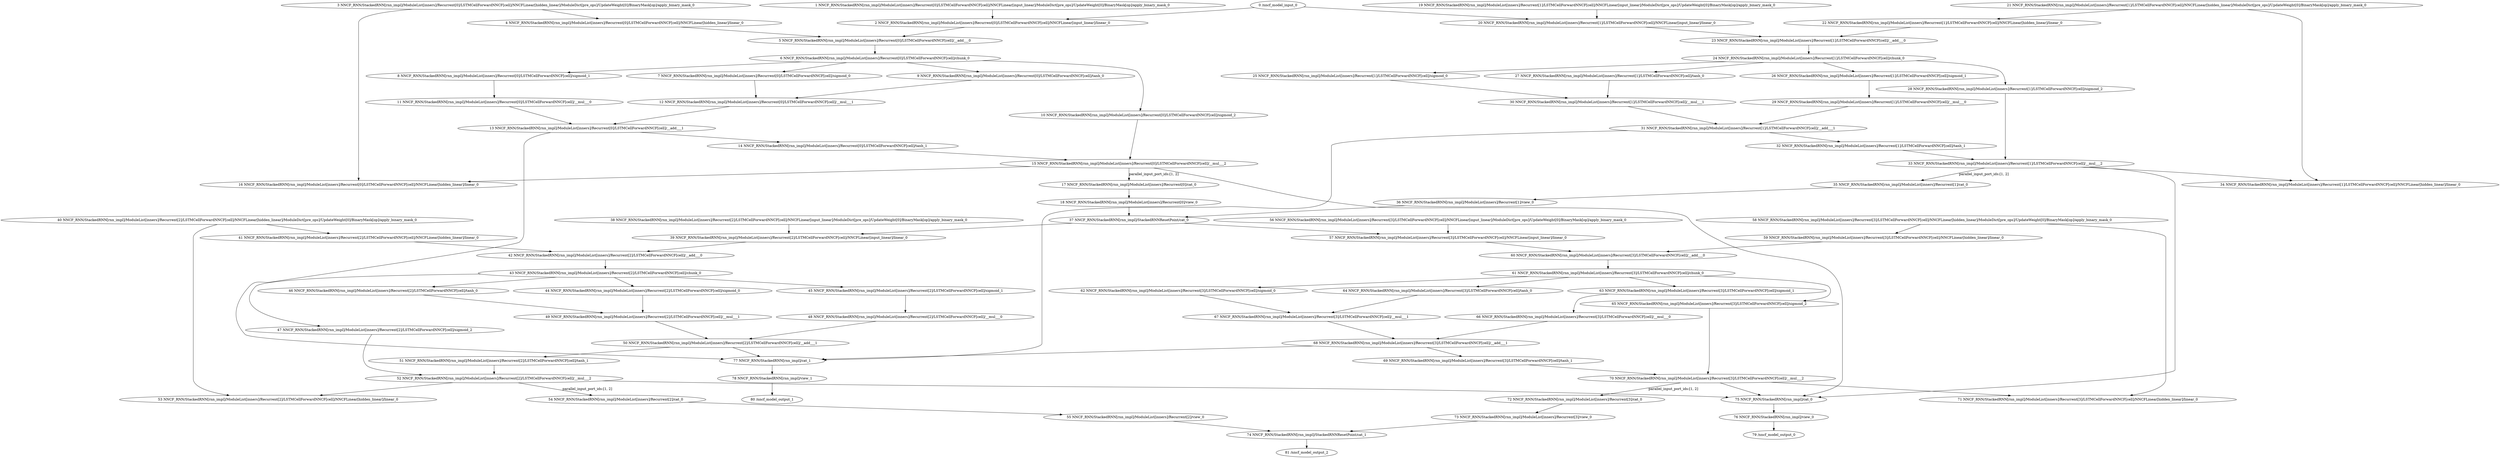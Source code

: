 strict digraph  {
"0 /nncf_model_input_0" [id=0, type=nncf_model_input];
"1 NNCF_RNN/StackedRNN[rnn_impl]/ModuleList[inners]/Recurrent[0]/LSTMCellForwardNNCF[cell]/NNCFLinear[input_linear]/ModuleDict[pre_ops]/UpdateWeight[0]/BinaryMask[op]/apply_binary_mask_0" [id=1, type=apply_binary_mask];
"2 NNCF_RNN/StackedRNN[rnn_impl]/ModuleList[inners]/Recurrent[0]/LSTMCellForwardNNCF[cell]/NNCFLinear[input_linear]/linear_0" [id=2, type=linear];
"3 NNCF_RNN/StackedRNN[rnn_impl]/ModuleList[inners]/Recurrent[0]/LSTMCellForwardNNCF[cell]/NNCFLinear[hidden_linear]/ModuleDict[pre_ops]/UpdateWeight[0]/BinaryMask[op]/apply_binary_mask_0" [id=3, type=apply_binary_mask];
"4 NNCF_RNN/StackedRNN[rnn_impl]/ModuleList[inners]/Recurrent[0]/LSTMCellForwardNNCF[cell]/NNCFLinear[hidden_linear]/linear_0" [id=4, type=linear];
"5 NNCF_RNN/StackedRNN[rnn_impl]/ModuleList[inners]/Recurrent[0]/LSTMCellForwardNNCF[cell]/__add___0" [id=5, type=__add__];
"6 NNCF_RNN/StackedRNN[rnn_impl]/ModuleList[inners]/Recurrent[0]/LSTMCellForwardNNCF[cell]/chunk_0" [id=6, type=chunk];
"7 NNCF_RNN/StackedRNN[rnn_impl]/ModuleList[inners]/Recurrent[0]/LSTMCellForwardNNCF[cell]/sigmoid_0" [id=7, type=sigmoid];
"8 NNCF_RNN/StackedRNN[rnn_impl]/ModuleList[inners]/Recurrent[0]/LSTMCellForwardNNCF[cell]/sigmoid_1" [id=8, type=sigmoid];
"9 NNCF_RNN/StackedRNN[rnn_impl]/ModuleList[inners]/Recurrent[0]/LSTMCellForwardNNCF[cell]/tanh_0" [id=9, type=tanh];
"10 NNCF_RNN/StackedRNN[rnn_impl]/ModuleList[inners]/Recurrent[0]/LSTMCellForwardNNCF[cell]/sigmoid_2" [id=10, type=sigmoid];
"11 NNCF_RNN/StackedRNN[rnn_impl]/ModuleList[inners]/Recurrent[0]/LSTMCellForwardNNCF[cell]/__mul___0" [id=11, type=__mul__];
"12 NNCF_RNN/StackedRNN[rnn_impl]/ModuleList[inners]/Recurrent[0]/LSTMCellForwardNNCF[cell]/__mul___1" [id=12, type=__mul__];
"13 NNCF_RNN/StackedRNN[rnn_impl]/ModuleList[inners]/Recurrent[0]/LSTMCellForwardNNCF[cell]/__add___1" [id=13, type=__add__];
"14 NNCF_RNN/StackedRNN[rnn_impl]/ModuleList[inners]/Recurrent[0]/LSTMCellForwardNNCF[cell]/tanh_1" [id=14, type=tanh];
"15 NNCF_RNN/StackedRNN[rnn_impl]/ModuleList[inners]/Recurrent[0]/LSTMCellForwardNNCF[cell]/__mul___2" [id=15, type=__mul__];
"16 NNCF_RNN/StackedRNN[rnn_impl]/ModuleList[inners]/Recurrent[0]/LSTMCellForwardNNCF[cell]/NNCFLinear[hidden_linear]/linear_0" [id=16, type=linear];
"17 NNCF_RNN/StackedRNN[rnn_impl]/ModuleList[inners]/Recurrent[0]/cat_0" [id=17, type=cat];
"18 NNCF_RNN/StackedRNN[rnn_impl]/ModuleList[inners]/Recurrent[0]/view_0" [id=18, type=view];
"19 NNCF_RNN/StackedRNN[rnn_impl]/ModuleList[inners]/Recurrent[1]/LSTMCellForwardNNCF[cell]/NNCFLinear[input_linear]/ModuleDict[pre_ops]/UpdateWeight[0]/BinaryMask[op]/apply_binary_mask_0" [id=19, type=apply_binary_mask];
"20 NNCF_RNN/StackedRNN[rnn_impl]/ModuleList[inners]/Recurrent[1]/LSTMCellForwardNNCF[cell]/NNCFLinear[input_linear]/linear_0" [id=20, type=linear];
"21 NNCF_RNN/StackedRNN[rnn_impl]/ModuleList[inners]/Recurrent[1]/LSTMCellForwardNNCF[cell]/NNCFLinear[hidden_linear]/ModuleDict[pre_ops]/UpdateWeight[0]/BinaryMask[op]/apply_binary_mask_0" [id=21, type=apply_binary_mask];
"22 NNCF_RNN/StackedRNN[rnn_impl]/ModuleList[inners]/Recurrent[1]/LSTMCellForwardNNCF[cell]/NNCFLinear[hidden_linear]/linear_0" [id=22, type=linear];
"23 NNCF_RNN/StackedRNN[rnn_impl]/ModuleList[inners]/Recurrent[1]/LSTMCellForwardNNCF[cell]/__add___0" [id=23, type=__add__];
"24 NNCF_RNN/StackedRNN[rnn_impl]/ModuleList[inners]/Recurrent[1]/LSTMCellForwardNNCF[cell]/chunk_0" [id=24, type=chunk];
"25 NNCF_RNN/StackedRNN[rnn_impl]/ModuleList[inners]/Recurrent[1]/LSTMCellForwardNNCF[cell]/sigmoid_0" [id=25, type=sigmoid];
"26 NNCF_RNN/StackedRNN[rnn_impl]/ModuleList[inners]/Recurrent[1]/LSTMCellForwardNNCF[cell]/sigmoid_1" [id=26, type=sigmoid];
"27 NNCF_RNN/StackedRNN[rnn_impl]/ModuleList[inners]/Recurrent[1]/LSTMCellForwardNNCF[cell]/tanh_0" [id=27, type=tanh];
"28 NNCF_RNN/StackedRNN[rnn_impl]/ModuleList[inners]/Recurrent[1]/LSTMCellForwardNNCF[cell]/sigmoid_2" [id=28, type=sigmoid];
"29 NNCF_RNN/StackedRNN[rnn_impl]/ModuleList[inners]/Recurrent[1]/LSTMCellForwardNNCF[cell]/__mul___0" [id=29, type=__mul__];
"30 NNCF_RNN/StackedRNN[rnn_impl]/ModuleList[inners]/Recurrent[1]/LSTMCellForwardNNCF[cell]/__mul___1" [id=30, type=__mul__];
"31 NNCF_RNN/StackedRNN[rnn_impl]/ModuleList[inners]/Recurrent[1]/LSTMCellForwardNNCF[cell]/__add___1" [id=31, type=__add__];
"32 NNCF_RNN/StackedRNN[rnn_impl]/ModuleList[inners]/Recurrent[1]/LSTMCellForwardNNCF[cell]/tanh_1" [id=32, type=tanh];
"33 NNCF_RNN/StackedRNN[rnn_impl]/ModuleList[inners]/Recurrent[1]/LSTMCellForwardNNCF[cell]/__mul___2" [id=33, type=__mul__];
"34 NNCF_RNN/StackedRNN[rnn_impl]/ModuleList[inners]/Recurrent[1]/LSTMCellForwardNNCF[cell]/NNCFLinear[hidden_linear]/linear_0" [id=34, type=linear];
"35 NNCF_RNN/StackedRNN[rnn_impl]/ModuleList[inners]/Recurrent[1]/cat_0" [id=35, type=cat];
"36 NNCF_RNN/StackedRNN[rnn_impl]/ModuleList[inners]/Recurrent[1]/view_0" [id=36, type=view];
"37 NNCF_RNN/StackedRNN[rnn_impl]/StackedRNNResetPoint/cat_0" [id=37, type=cat];
"38 NNCF_RNN/StackedRNN[rnn_impl]/ModuleList[inners]/Recurrent[2]/LSTMCellForwardNNCF[cell]/NNCFLinear[input_linear]/ModuleDict[pre_ops]/UpdateWeight[0]/BinaryMask[op]/apply_binary_mask_0" [id=38, type=apply_binary_mask];
"39 NNCF_RNN/StackedRNN[rnn_impl]/ModuleList[inners]/Recurrent[2]/LSTMCellForwardNNCF[cell]/NNCFLinear[input_linear]/linear_0" [id=39, type=linear];
"40 NNCF_RNN/StackedRNN[rnn_impl]/ModuleList[inners]/Recurrent[2]/LSTMCellForwardNNCF[cell]/NNCFLinear[hidden_linear]/ModuleDict[pre_ops]/UpdateWeight[0]/BinaryMask[op]/apply_binary_mask_0" [id=40, type=apply_binary_mask];
"41 NNCF_RNN/StackedRNN[rnn_impl]/ModuleList[inners]/Recurrent[2]/LSTMCellForwardNNCF[cell]/NNCFLinear[hidden_linear]/linear_0" [id=41, type=linear];
"42 NNCF_RNN/StackedRNN[rnn_impl]/ModuleList[inners]/Recurrent[2]/LSTMCellForwardNNCF[cell]/__add___0" [id=42, type=__add__];
"43 NNCF_RNN/StackedRNN[rnn_impl]/ModuleList[inners]/Recurrent[2]/LSTMCellForwardNNCF[cell]/chunk_0" [id=43, type=chunk];
"44 NNCF_RNN/StackedRNN[rnn_impl]/ModuleList[inners]/Recurrent[2]/LSTMCellForwardNNCF[cell]/sigmoid_0" [id=44, type=sigmoid];
"45 NNCF_RNN/StackedRNN[rnn_impl]/ModuleList[inners]/Recurrent[2]/LSTMCellForwardNNCF[cell]/sigmoid_1" [id=45, type=sigmoid];
"46 NNCF_RNN/StackedRNN[rnn_impl]/ModuleList[inners]/Recurrent[2]/LSTMCellForwardNNCF[cell]/tanh_0" [id=46, type=tanh];
"47 NNCF_RNN/StackedRNN[rnn_impl]/ModuleList[inners]/Recurrent[2]/LSTMCellForwardNNCF[cell]/sigmoid_2" [id=47, type=sigmoid];
"48 NNCF_RNN/StackedRNN[rnn_impl]/ModuleList[inners]/Recurrent[2]/LSTMCellForwardNNCF[cell]/__mul___0" [id=48, type=__mul__];
"49 NNCF_RNN/StackedRNN[rnn_impl]/ModuleList[inners]/Recurrent[2]/LSTMCellForwardNNCF[cell]/__mul___1" [id=49, type=__mul__];
"50 NNCF_RNN/StackedRNN[rnn_impl]/ModuleList[inners]/Recurrent[2]/LSTMCellForwardNNCF[cell]/__add___1" [id=50, type=__add__];
"51 NNCF_RNN/StackedRNN[rnn_impl]/ModuleList[inners]/Recurrent[2]/LSTMCellForwardNNCF[cell]/tanh_1" [id=51, type=tanh];
"52 NNCF_RNN/StackedRNN[rnn_impl]/ModuleList[inners]/Recurrent[2]/LSTMCellForwardNNCF[cell]/__mul___2" [id=52, type=__mul__];
"53 NNCF_RNN/StackedRNN[rnn_impl]/ModuleList[inners]/Recurrent[2]/LSTMCellForwardNNCF[cell]/NNCFLinear[hidden_linear]/linear_0" [id=53, type=linear];
"54 NNCF_RNN/StackedRNN[rnn_impl]/ModuleList[inners]/Recurrent[2]/cat_0" [id=54, type=cat];
"55 NNCF_RNN/StackedRNN[rnn_impl]/ModuleList[inners]/Recurrent[2]/view_0" [id=55, type=view];
"56 NNCF_RNN/StackedRNN[rnn_impl]/ModuleList[inners]/Recurrent[3]/LSTMCellForwardNNCF[cell]/NNCFLinear[input_linear]/ModuleDict[pre_ops]/UpdateWeight[0]/BinaryMask[op]/apply_binary_mask_0" [id=56, type=apply_binary_mask];
"57 NNCF_RNN/StackedRNN[rnn_impl]/ModuleList[inners]/Recurrent[3]/LSTMCellForwardNNCF[cell]/NNCFLinear[input_linear]/linear_0" [id=57, type=linear];
"58 NNCF_RNN/StackedRNN[rnn_impl]/ModuleList[inners]/Recurrent[3]/LSTMCellForwardNNCF[cell]/NNCFLinear[hidden_linear]/ModuleDict[pre_ops]/UpdateWeight[0]/BinaryMask[op]/apply_binary_mask_0" [id=58, type=apply_binary_mask];
"59 NNCF_RNN/StackedRNN[rnn_impl]/ModuleList[inners]/Recurrent[3]/LSTMCellForwardNNCF[cell]/NNCFLinear[hidden_linear]/linear_0" [id=59, type=linear];
"60 NNCF_RNN/StackedRNN[rnn_impl]/ModuleList[inners]/Recurrent[3]/LSTMCellForwardNNCF[cell]/__add___0" [id=60, type=__add__];
"61 NNCF_RNN/StackedRNN[rnn_impl]/ModuleList[inners]/Recurrent[3]/LSTMCellForwardNNCF[cell]/chunk_0" [id=61, type=chunk];
"62 NNCF_RNN/StackedRNN[rnn_impl]/ModuleList[inners]/Recurrent[3]/LSTMCellForwardNNCF[cell]/sigmoid_0" [id=62, type=sigmoid];
"63 NNCF_RNN/StackedRNN[rnn_impl]/ModuleList[inners]/Recurrent[3]/LSTMCellForwardNNCF[cell]/sigmoid_1" [id=63, type=sigmoid];
"64 NNCF_RNN/StackedRNN[rnn_impl]/ModuleList[inners]/Recurrent[3]/LSTMCellForwardNNCF[cell]/tanh_0" [id=64, type=tanh];
"65 NNCF_RNN/StackedRNN[rnn_impl]/ModuleList[inners]/Recurrent[3]/LSTMCellForwardNNCF[cell]/sigmoid_2" [id=65, type=sigmoid];
"66 NNCF_RNN/StackedRNN[rnn_impl]/ModuleList[inners]/Recurrent[3]/LSTMCellForwardNNCF[cell]/__mul___0" [id=66, type=__mul__];
"67 NNCF_RNN/StackedRNN[rnn_impl]/ModuleList[inners]/Recurrent[3]/LSTMCellForwardNNCF[cell]/__mul___1" [id=67, type=__mul__];
"68 NNCF_RNN/StackedRNN[rnn_impl]/ModuleList[inners]/Recurrent[3]/LSTMCellForwardNNCF[cell]/__add___1" [id=68, type=__add__];
"69 NNCF_RNN/StackedRNN[rnn_impl]/ModuleList[inners]/Recurrent[3]/LSTMCellForwardNNCF[cell]/tanh_1" [id=69, type=tanh];
"70 NNCF_RNN/StackedRNN[rnn_impl]/ModuleList[inners]/Recurrent[3]/LSTMCellForwardNNCF[cell]/__mul___2" [id=70, type=__mul__];
"71 NNCF_RNN/StackedRNN[rnn_impl]/ModuleList[inners]/Recurrent[3]/LSTMCellForwardNNCF[cell]/NNCFLinear[hidden_linear]/linear_0" [id=71, type=linear];
"72 NNCF_RNN/StackedRNN[rnn_impl]/ModuleList[inners]/Recurrent[3]/cat_0" [id=72, type=cat];
"73 NNCF_RNN/StackedRNN[rnn_impl]/ModuleList[inners]/Recurrent[3]/view_0" [id=73, type=view];
"74 NNCF_RNN/StackedRNN[rnn_impl]/StackedRNNResetPoint/cat_1" [id=74, type=cat];
"75 NNCF_RNN/StackedRNN[rnn_impl]/cat_0" [id=75, type=cat];
"76 NNCF_RNN/StackedRNN[rnn_impl]/view_0" [id=76, type=view];
"77 NNCF_RNN/StackedRNN[rnn_impl]/cat_1" [id=77, type=cat];
"78 NNCF_RNN/StackedRNN[rnn_impl]/view_1" [id=78, type=view];
"79 /nncf_model_output_0" [id=79, type=nncf_model_output];
"80 /nncf_model_output_1" [id=80, type=nncf_model_output];
"81 /nncf_model_output_2" [id=81, type=nncf_model_output];
"0 /nncf_model_input_0" -> "2 NNCF_RNN/StackedRNN[rnn_impl]/ModuleList[inners]/Recurrent[0]/LSTMCellForwardNNCF[cell]/NNCFLinear[input_linear]/linear_0";
"0 /nncf_model_input_0" -> "20 NNCF_RNN/StackedRNN[rnn_impl]/ModuleList[inners]/Recurrent[1]/LSTMCellForwardNNCF[cell]/NNCFLinear[input_linear]/linear_0";
"1 NNCF_RNN/StackedRNN[rnn_impl]/ModuleList[inners]/Recurrent[0]/LSTMCellForwardNNCF[cell]/NNCFLinear[input_linear]/ModuleDict[pre_ops]/UpdateWeight[0]/BinaryMask[op]/apply_binary_mask_0" -> "2 NNCF_RNN/StackedRNN[rnn_impl]/ModuleList[inners]/Recurrent[0]/LSTMCellForwardNNCF[cell]/NNCFLinear[input_linear]/linear_0";
"2 NNCF_RNN/StackedRNN[rnn_impl]/ModuleList[inners]/Recurrent[0]/LSTMCellForwardNNCF[cell]/NNCFLinear[input_linear]/linear_0" -> "5 NNCF_RNN/StackedRNN[rnn_impl]/ModuleList[inners]/Recurrent[0]/LSTMCellForwardNNCF[cell]/__add___0";
"3 NNCF_RNN/StackedRNN[rnn_impl]/ModuleList[inners]/Recurrent[0]/LSTMCellForwardNNCF[cell]/NNCFLinear[hidden_linear]/ModuleDict[pre_ops]/UpdateWeight[0]/BinaryMask[op]/apply_binary_mask_0" -> "4 NNCF_RNN/StackedRNN[rnn_impl]/ModuleList[inners]/Recurrent[0]/LSTMCellForwardNNCF[cell]/NNCFLinear[hidden_linear]/linear_0";
"3 NNCF_RNN/StackedRNN[rnn_impl]/ModuleList[inners]/Recurrent[0]/LSTMCellForwardNNCF[cell]/NNCFLinear[hidden_linear]/ModuleDict[pre_ops]/UpdateWeight[0]/BinaryMask[op]/apply_binary_mask_0" -> "16 NNCF_RNN/StackedRNN[rnn_impl]/ModuleList[inners]/Recurrent[0]/LSTMCellForwardNNCF[cell]/NNCFLinear[hidden_linear]/linear_0";
"4 NNCF_RNN/StackedRNN[rnn_impl]/ModuleList[inners]/Recurrent[0]/LSTMCellForwardNNCF[cell]/NNCFLinear[hidden_linear]/linear_0" -> "5 NNCF_RNN/StackedRNN[rnn_impl]/ModuleList[inners]/Recurrent[0]/LSTMCellForwardNNCF[cell]/__add___0";
"5 NNCF_RNN/StackedRNN[rnn_impl]/ModuleList[inners]/Recurrent[0]/LSTMCellForwardNNCF[cell]/__add___0" -> "6 NNCF_RNN/StackedRNN[rnn_impl]/ModuleList[inners]/Recurrent[0]/LSTMCellForwardNNCF[cell]/chunk_0";
"6 NNCF_RNN/StackedRNN[rnn_impl]/ModuleList[inners]/Recurrent[0]/LSTMCellForwardNNCF[cell]/chunk_0" -> "7 NNCF_RNN/StackedRNN[rnn_impl]/ModuleList[inners]/Recurrent[0]/LSTMCellForwardNNCF[cell]/sigmoid_0";
"6 NNCF_RNN/StackedRNN[rnn_impl]/ModuleList[inners]/Recurrent[0]/LSTMCellForwardNNCF[cell]/chunk_0" -> "8 NNCF_RNN/StackedRNN[rnn_impl]/ModuleList[inners]/Recurrent[0]/LSTMCellForwardNNCF[cell]/sigmoid_1";
"6 NNCF_RNN/StackedRNN[rnn_impl]/ModuleList[inners]/Recurrent[0]/LSTMCellForwardNNCF[cell]/chunk_0" -> "9 NNCF_RNN/StackedRNN[rnn_impl]/ModuleList[inners]/Recurrent[0]/LSTMCellForwardNNCF[cell]/tanh_0";
"6 NNCF_RNN/StackedRNN[rnn_impl]/ModuleList[inners]/Recurrent[0]/LSTMCellForwardNNCF[cell]/chunk_0" -> "10 NNCF_RNN/StackedRNN[rnn_impl]/ModuleList[inners]/Recurrent[0]/LSTMCellForwardNNCF[cell]/sigmoid_2";
"7 NNCF_RNN/StackedRNN[rnn_impl]/ModuleList[inners]/Recurrent[0]/LSTMCellForwardNNCF[cell]/sigmoid_0" -> "12 NNCF_RNN/StackedRNN[rnn_impl]/ModuleList[inners]/Recurrent[0]/LSTMCellForwardNNCF[cell]/__mul___1";
"8 NNCF_RNN/StackedRNN[rnn_impl]/ModuleList[inners]/Recurrent[0]/LSTMCellForwardNNCF[cell]/sigmoid_1" -> "11 NNCF_RNN/StackedRNN[rnn_impl]/ModuleList[inners]/Recurrent[0]/LSTMCellForwardNNCF[cell]/__mul___0";
"9 NNCF_RNN/StackedRNN[rnn_impl]/ModuleList[inners]/Recurrent[0]/LSTMCellForwardNNCF[cell]/tanh_0" -> "12 NNCF_RNN/StackedRNN[rnn_impl]/ModuleList[inners]/Recurrent[0]/LSTMCellForwardNNCF[cell]/__mul___1";
"10 NNCF_RNN/StackedRNN[rnn_impl]/ModuleList[inners]/Recurrent[0]/LSTMCellForwardNNCF[cell]/sigmoid_2" -> "15 NNCF_RNN/StackedRNN[rnn_impl]/ModuleList[inners]/Recurrent[0]/LSTMCellForwardNNCF[cell]/__mul___2";
"11 NNCF_RNN/StackedRNN[rnn_impl]/ModuleList[inners]/Recurrent[0]/LSTMCellForwardNNCF[cell]/__mul___0" -> "13 NNCF_RNN/StackedRNN[rnn_impl]/ModuleList[inners]/Recurrent[0]/LSTMCellForwardNNCF[cell]/__add___1";
"12 NNCF_RNN/StackedRNN[rnn_impl]/ModuleList[inners]/Recurrent[0]/LSTMCellForwardNNCF[cell]/__mul___1" -> "13 NNCF_RNN/StackedRNN[rnn_impl]/ModuleList[inners]/Recurrent[0]/LSTMCellForwardNNCF[cell]/__add___1";
"13 NNCF_RNN/StackedRNN[rnn_impl]/ModuleList[inners]/Recurrent[0]/LSTMCellForwardNNCF[cell]/__add___1" -> "14 NNCF_RNN/StackedRNN[rnn_impl]/ModuleList[inners]/Recurrent[0]/LSTMCellForwardNNCF[cell]/tanh_1";
"13 NNCF_RNN/StackedRNN[rnn_impl]/ModuleList[inners]/Recurrent[0]/LSTMCellForwardNNCF[cell]/__add___1" -> "77 NNCF_RNN/StackedRNN[rnn_impl]/cat_1";
"14 NNCF_RNN/StackedRNN[rnn_impl]/ModuleList[inners]/Recurrent[0]/LSTMCellForwardNNCF[cell]/tanh_1" -> "15 NNCF_RNN/StackedRNN[rnn_impl]/ModuleList[inners]/Recurrent[0]/LSTMCellForwardNNCF[cell]/__mul___2";
"15 NNCF_RNN/StackedRNN[rnn_impl]/ModuleList[inners]/Recurrent[0]/LSTMCellForwardNNCF[cell]/__mul___2" -> "16 NNCF_RNN/StackedRNN[rnn_impl]/ModuleList[inners]/Recurrent[0]/LSTMCellForwardNNCF[cell]/NNCFLinear[hidden_linear]/linear_0";
"15 NNCF_RNN/StackedRNN[rnn_impl]/ModuleList[inners]/Recurrent[0]/LSTMCellForwardNNCF[cell]/__mul___2" -> "17 NNCF_RNN/StackedRNN[rnn_impl]/ModuleList[inners]/Recurrent[0]/cat_0"  [label="parallel_input_port_ids:[1, 2]"];
"15 NNCF_RNN/StackedRNN[rnn_impl]/ModuleList[inners]/Recurrent[0]/LSTMCellForwardNNCF[cell]/__mul___2" -> "75 NNCF_RNN/StackedRNN[rnn_impl]/cat_0";
"17 NNCF_RNN/StackedRNN[rnn_impl]/ModuleList[inners]/Recurrent[0]/cat_0" -> "18 NNCF_RNN/StackedRNN[rnn_impl]/ModuleList[inners]/Recurrent[0]/view_0";
"18 NNCF_RNN/StackedRNN[rnn_impl]/ModuleList[inners]/Recurrent[0]/view_0" -> "37 NNCF_RNN/StackedRNN[rnn_impl]/StackedRNNResetPoint/cat_0";
"19 NNCF_RNN/StackedRNN[rnn_impl]/ModuleList[inners]/Recurrent[1]/LSTMCellForwardNNCF[cell]/NNCFLinear[input_linear]/ModuleDict[pre_ops]/UpdateWeight[0]/BinaryMask[op]/apply_binary_mask_0" -> "20 NNCF_RNN/StackedRNN[rnn_impl]/ModuleList[inners]/Recurrent[1]/LSTMCellForwardNNCF[cell]/NNCFLinear[input_linear]/linear_0";
"20 NNCF_RNN/StackedRNN[rnn_impl]/ModuleList[inners]/Recurrent[1]/LSTMCellForwardNNCF[cell]/NNCFLinear[input_linear]/linear_0" -> "23 NNCF_RNN/StackedRNN[rnn_impl]/ModuleList[inners]/Recurrent[1]/LSTMCellForwardNNCF[cell]/__add___0";
"21 NNCF_RNN/StackedRNN[rnn_impl]/ModuleList[inners]/Recurrent[1]/LSTMCellForwardNNCF[cell]/NNCFLinear[hidden_linear]/ModuleDict[pre_ops]/UpdateWeight[0]/BinaryMask[op]/apply_binary_mask_0" -> "22 NNCF_RNN/StackedRNN[rnn_impl]/ModuleList[inners]/Recurrent[1]/LSTMCellForwardNNCF[cell]/NNCFLinear[hidden_linear]/linear_0";
"21 NNCF_RNN/StackedRNN[rnn_impl]/ModuleList[inners]/Recurrent[1]/LSTMCellForwardNNCF[cell]/NNCFLinear[hidden_linear]/ModuleDict[pre_ops]/UpdateWeight[0]/BinaryMask[op]/apply_binary_mask_0" -> "34 NNCF_RNN/StackedRNN[rnn_impl]/ModuleList[inners]/Recurrent[1]/LSTMCellForwardNNCF[cell]/NNCFLinear[hidden_linear]/linear_0";
"22 NNCF_RNN/StackedRNN[rnn_impl]/ModuleList[inners]/Recurrent[1]/LSTMCellForwardNNCF[cell]/NNCFLinear[hidden_linear]/linear_0" -> "23 NNCF_RNN/StackedRNN[rnn_impl]/ModuleList[inners]/Recurrent[1]/LSTMCellForwardNNCF[cell]/__add___0";
"23 NNCF_RNN/StackedRNN[rnn_impl]/ModuleList[inners]/Recurrent[1]/LSTMCellForwardNNCF[cell]/__add___0" -> "24 NNCF_RNN/StackedRNN[rnn_impl]/ModuleList[inners]/Recurrent[1]/LSTMCellForwardNNCF[cell]/chunk_0";
"24 NNCF_RNN/StackedRNN[rnn_impl]/ModuleList[inners]/Recurrent[1]/LSTMCellForwardNNCF[cell]/chunk_0" -> "25 NNCF_RNN/StackedRNN[rnn_impl]/ModuleList[inners]/Recurrent[1]/LSTMCellForwardNNCF[cell]/sigmoid_0";
"24 NNCF_RNN/StackedRNN[rnn_impl]/ModuleList[inners]/Recurrent[1]/LSTMCellForwardNNCF[cell]/chunk_0" -> "26 NNCF_RNN/StackedRNN[rnn_impl]/ModuleList[inners]/Recurrent[1]/LSTMCellForwardNNCF[cell]/sigmoid_1";
"24 NNCF_RNN/StackedRNN[rnn_impl]/ModuleList[inners]/Recurrent[1]/LSTMCellForwardNNCF[cell]/chunk_0" -> "27 NNCF_RNN/StackedRNN[rnn_impl]/ModuleList[inners]/Recurrent[1]/LSTMCellForwardNNCF[cell]/tanh_0";
"24 NNCF_RNN/StackedRNN[rnn_impl]/ModuleList[inners]/Recurrent[1]/LSTMCellForwardNNCF[cell]/chunk_0" -> "28 NNCF_RNN/StackedRNN[rnn_impl]/ModuleList[inners]/Recurrent[1]/LSTMCellForwardNNCF[cell]/sigmoid_2";
"25 NNCF_RNN/StackedRNN[rnn_impl]/ModuleList[inners]/Recurrent[1]/LSTMCellForwardNNCF[cell]/sigmoid_0" -> "30 NNCF_RNN/StackedRNN[rnn_impl]/ModuleList[inners]/Recurrent[1]/LSTMCellForwardNNCF[cell]/__mul___1";
"26 NNCF_RNN/StackedRNN[rnn_impl]/ModuleList[inners]/Recurrent[1]/LSTMCellForwardNNCF[cell]/sigmoid_1" -> "29 NNCF_RNN/StackedRNN[rnn_impl]/ModuleList[inners]/Recurrent[1]/LSTMCellForwardNNCF[cell]/__mul___0";
"27 NNCF_RNN/StackedRNN[rnn_impl]/ModuleList[inners]/Recurrent[1]/LSTMCellForwardNNCF[cell]/tanh_0" -> "30 NNCF_RNN/StackedRNN[rnn_impl]/ModuleList[inners]/Recurrent[1]/LSTMCellForwardNNCF[cell]/__mul___1";
"28 NNCF_RNN/StackedRNN[rnn_impl]/ModuleList[inners]/Recurrent[1]/LSTMCellForwardNNCF[cell]/sigmoid_2" -> "33 NNCF_RNN/StackedRNN[rnn_impl]/ModuleList[inners]/Recurrent[1]/LSTMCellForwardNNCF[cell]/__mul___2";
"29 NNCF_RNN/StackedRNN[rnn_impl]/ModuleList[inners]/Recurrent[1]/LSTMCellForwardNNCF[cell]/__mul___0" -> "31 NNCF_RNN/StackedRNN[rnn_impl]/ModuleList[inners]/Recurrent[1]/LSTMCellForwardNNCF[cell]/__add___1";
"30 NNCF_RNN/StackedRNN[rnn_impl]/ModuleList[inners]/Recurrent[1]/LSTMCellForwardNNCF[cell]/__mul___1" -> "31 NNCF_RNN/StackedRNN[rnn_impl]/ModuleList[inners]/Recurrent[1]/LSTMCellForwardNNCF[cell]/__add___1";
"31 NNCF_RNN/StackedRNN[rnn_impl]/ModuleList[inners]/Recurrent[1]/LSTMCellForwardNNCF[cell]/__add___1" -> "32 NNCF_RNN/StackedRNN[rnn_impl]/ModuleList[inners]/Recurrent[1]/LSTMCellForwardNNCF[cell]/tanh_1";
"31 NNCF_RNN/StackedRNN[rnn_impl]/ModuleList[inners]/Recurrent[1]/LSTMCellForwardNNCF[cell]/__add___1" -> "77 NNCF_RNN/StackedRNN[rnn_impl]/cat_1";
"32 NNCF_RNN/StackedRNN[rnn_impl]/ModuleList[inners]/Recurrent[1]/LSTMCellForwardNNCF[cell]/tanh_1" -> "33 NNCF_RNN/StackedRNN[rnn_impl]/ModuleList[inners]/Recurrent[1]/LSTMCellForwardNNCF[cell]/__mul___2";
"33 NNCF_RNN/StackedRNN[rnn_impl]/ModuleList[inners]/Recurrent[1]/LSTMCellForwardNNCF[cell]/__mul___2" -> "34 NNCF_RNN/StackedRNN[rnn_impl]/ModuleList[inners]/Recurrent[1]/LSTMCellForwardNNCF[cell]/NNCFLinear[hidden_linear]/linear_0";
"33 NNCF_RNN/StackedRNN[rnn_impl]/ModuleList[inners]/Recurrent[1]/LSTMCellForwardNNCF[cell]/__mul___2" -> "35 NNCF_RNN/StackedRNN[rnn_impl]/ModuleList[inners]/Recurrent[1]/cat_0"  [label="parallel_input_port_ids:[1, 2]"];
"33 NNCF_RNN/StackedRNN[rnn_impl]/ModuleList[inners]/Recurrent[1]/LSTMCellForwardNNCF[cell]/__mul___2" -> "75 NNCF_RNN/StackedRNN[rnn_impl]/cat_0";
"35 NNCF_RNN/StackedRNN[rnn_impl]/ModuleList[inners]/Recurrent[1]/cat_0" -> "36 NNCF_RNN/StackedRNN[rnn_impl]/ModuleList[inners]/Recurrent[1]/view_0";
"36 NNCF_RNN/StackedRNN[rnn_impl]/ModuleList[inners]/Recurrent[1]/view_0" -> "37 NNCF_RNN/StackedRNN[rnn_impl]/StackedRNNResetPoint/cat_0";
"37 NNCF_RNN/StackedRNN[rnn_impl]/StackedRNNResetPoint/cat_0" -> "39 NNCF_RNN/StackedRNN[rnn_impl]/ModuleList[inners]/Recurrent[2]/LSTMCellForwardNNCF[cell]/NNCFLinear[input_linear]/linear_0";
"37 NNCF_RNN/StackedRNN[rnn_impl]/StackedRNNResetPoint/cat_0" -> "57 NNCF_RNN/StackedRNN[rnn_impl]/ModuleList[inners]/Recurrent[3]/LSTMCellForwardNNCF[cell]/NNCFLinear[input_linear]/linear_0";
"38 NNCF_RNN/StackedRNN[rnn_impl]/ModuleList[inners]/Recurrent[2]/LSTMCellForwardNNCF[cell]/NNCFLinear[input_linear]/ModuleDict[pre_ops]/UpdateWeight[0]/BinaryMask[op]/apply_binary_mask_0" -> "39 NNCF_RNN/StackedRNN[rnn_impl]/ModuleList[inners]/Recurrent[2]/LSTMCellForwardNNCF[cell]/NNCFLinear[input_linear]/linear_0";
"39 NNCF_RNN/StackedRNN[rnn_impl]/ModuleList[inners]/Recurrent[2]/LSTMCellForwardNNCF[cell]/NNCFLinear[input_linear]/linear_0" -> "42 NNCF_RNN/StackedRNN[rnn_impl]/ModuleList[inners]/Recurrent[2]/LSTMCellForwardNNCF[cell]/__add___0";
"40 NNCF_RNN/StackedRNN[rnn_impl]/ModuleList[inners]/Recurrent[2]/LSTMCellForwardNNCF[cell]/NNCFLinear[hidden_linear]/ModuleDict[pre_ops]/UpdateWeight[0]/BinaryMask[op]/apply_binary_mask_0" -> "41 NNCF_RNN/StackedRNN[rnn_impl]/ModuleList[inners]/Recurrent[2]/LSTMCellForwardNNCF[cell]/NNCFLinear[hidden_linear]/linear_0";
"40 NNCF_RNN/StackedRNN[rnn_impl]/ModuleList[inners]/Recurrent[2]/LSTMCellForwardNNCF[cell]/NNCFLinear[hidden_linear]/ModuleDict[pre_ops]/UpdateWeight[0]/BinaryMask[op]/apply_binary_mask_0" -> "53 NNCF_RNN/StackedRNN[rnn_impl]/ModuleList[inners]/Recurrent[2]/LSTMCellForwardNNCF[cell]/NNCFLinear[hidden_linear]/linear_0";
"41 NNCF_RNN/StackedRNN[rnn_impl]/ModuleList[inners]/Recurrent[2]/LSTMCellForwardNNCF[cell]/NNCFLinear[hidden_linear]/linear_0" -> "42 NNCF_RNN/StackedRNN[rnn_impl]/ModuleList[inners]/Recurrent[2]/LSTMCellForwardNNCF[cell]/__add___0";
"42 NNCF_RNN/StackedRNN[rnn_impl]/ModuleList[inners]/Recurrent[2]/LSTMCellForwardNNCF[cell]/__add___0" -> "43 NNCF_RNN/StackedRNN[rnn_impl]/ModuleList[inners]/Recurrent[2]/LSTMCellForwardNNCF[cell]/chunk_0";
"43 NNCF_RNN/StackedRNN[rnn_impl]/ModuleList[inners]/Recurrent[2]/LSTMCellForwardNNCF[cell]/chunk_0" -> "44 NNCF_RNN/StackedRNN[rnn_impl]/ModuleList[inners]/Recurrent[2]/LSTMCellForwardNNCF[cell]/sigmoid_0";
"43 NNCF_RNN/StackedRNN[rnn_impl]/ModuleList[inners]/Recurrent[2]/LSTMCellForwardNNCF[cell]/chunk_0" -> "45 NNCF_RNN/StackedRNN[rnn_impl]/ModuleList[inners]/Recurrent[2]/LSTMCellForwardNNCF[cell]/sigmoid_1";
"43 NNCF_RNN/StackedRNN[rnn_impl]/ModuleList[inners]/Recurrent[2]/LSTMCellForwardNNCF[cell]/chunk_0" -> "46 NNCF_RNN/StackedRNN[rnn_impl]/ModuleList[inners]/Recurrent[2]/LSTMCellForwardNNCF[cell]/tanh_0";
"43 NNCF_RNN/StackedRNN[rnn_impl]/ModuleList[inners]/Recurrent[2]/LSTMCellForwardNNCF[cell]/chunk_0" -> "47 NNCF_RNN/StackedRNN[rnn_impl]/ModuleList[inners]/Recurrent[2]/LSTMCellForwardNNCF[cell]/sigmoid_2";
"44 NNCF_RNN/StackedRNN[rnn_impl]/ModuleList[inners]/Recurrent[2]/LSTMCellForwardNNCF[cell]/sigmoid_0" -> "49 NNCF_RNN/StackedRNN[rnn_impl]/ModuleList[inners]/Recurrent[2]/LSTMCellForwardNNCF[cell]/__mul___1";
"45 NNCF_RNN/StackedRNN[rnn_impl]/ModuleList[inners]/Recurrent[2]/LSTMCellForwardNNCF[cell]/sigmoid_1" -> "48 NNCF_RNN/StackedRNN[rnn_impl]/ModuleList[inners]/Recurrent[2]/LSTMCellForwardNNCF[cell]/__mul___0";
"46 NNCF_RNN/StackedRNN[rnn_impl]/ModuleList[inners]/Recurrent[2]/LSTMCellForwardNNCF[cell]/tanh_0" -> "49 NNCF_RNN/StackedRNN[rnn_impl]/ModuleList[inners]/Recurrent[2]/LSTMCellForwardNNCF[cell]/__mul___1";
"47 NNCF_RNN/StackedRNN[rnn_impl]/ModuleList[inners]/Recurrent[2]/LSTMCellForwardNNCF[cell]/sigmoid_2" -> "52 NNCF_RNN/StackedRNN[rnn_impl]/ModuleList[inners]/Recurrent[2]/LSTMCellForwardNNCF[cell]/__mul___2";
"48 NNCF_RNN/StackedRNN[rnn_impl]/ModuleList[inners]/Recurrent[2]/LSTMCellForwardNNCF[cell]/__mul___0" -> "50 NNCF_RNN/StackedRNN[rnn_impl]/ModuleList[inners]/Recurrent[2]/LSTMCellForwardNNCF[cell]/__add___1";
"49 NNCF_RNN/StackedRNN[rnn_impl]/ModuleList[inners]/Recurrent[2]/LSTMCellForwardNNCF[cell]/__mul___1" -> "50 NNCF_RNN/StackedRNN[rnn_impl]/ModuleList[inners]/Recurrent[2]/LSTMCellForwardNNCF[cell]/__add___1";
"50 NNCF_RNN/StackedRNN[rnn_impl]/ModuleList[inners]/Recurrent[2]/LSTMCellForwardNNCF[cell]/__add___1" -> "51 NNCF_RNN/StackedRNN[rnn_impl]/ModuleList[inners]/Recurrent[2]/LSTMCellForwardNNCF[cell]/tanh_1";
"50 NNCF_RNN/StackedRNN[rnn_impl]/ModuleList[inners]/Recurrent[2]/LSTMCellForwardNNCF[cell]/__add___1" -> "77 NNCF_RNN/StackedRNN[rnn_impl]/cat_1";
"51 NNCF_RNN/StackedRNN[rnn_impl]/ModuleList[inners]/Recurrent[2]/LSTMCellForwardNNCF[cell]/tanh_1" -> "52 NNCF_RNN/StackedRNN[rnn_impl]/ModuleList[inners]/Recurrent[2]/LSTMCellForwardNNCF[cell]/__mul___2";
"52 NNCF_RNN/StackedRNN[rnn_impl]/ModuleList[inners]/Recurrent[2]/LSTMCellForwardNNCF[cell]/__mul___2" -> "53 NNCF_RNN/StackedRNN[rnn_impl]/ModuleList[inners]/Recurrent[2]/LSTMCellForwardNNCF[cell]/NNCFLinear[hidden_linear]/linear_0";
"52 NNCF_RNN/StackedRNN[rnn_impl]/ModuleList[inners]/Recurrent[2]/LSTMCellForwardNNCF[cell]/__mul___2" -> "54 NNCF_RNN/StackedRNN[rnn_impl]/ModuleList[inners]/Recurrent[2]/cat_0"  [label="parallel_input_port_ids:[1, 2]"];
"52 NNCF_RNN/StackedRNN[rnn_impl]/ModuleList[inners]/Recurrent[2]/LSTMCellForwardNNCF[cell]/__mul___2" -> "75 NNCF_RNN/StackedRNN[rnn_impl]/cat_0";
"54 NNCF_RNN/StackedRNN[rnn_impl]/ModuleList[inners]/Recurrent[2]/cat_0" -> "55 NNCF_RNN/StackedRNN[rnn_impl]/ModuleList[inners]/Recurrent[2]/view_0";
"55 NNCF_RNN/StackedRNN[rnn_impl]/ModuleList[inners]/Recurrent[2]/view_0" -> "74 NNCF_RNN/StackedRNN[rnn_impl]/StackedRNNResetPoint/cat_1";
"56 NNCF_RNN/StackedRNN[rnn_impl]/ModuleList[inners]/Recurrent[3]/LSTMCellForwardNNCF[cell]/NNCFLinear[input_linear]/ModuleDict[pre_ops]/UpdateWeight[0]/BinaryMask[op]/apply_binary_mask_0" -> "57 NNCF_RNN/StackedRNN[rnn_impl]/ModuleList[inners]/Recurrent[3]/LSTMCellForwardNNCF[cell]/NNCFLinear[input_linear]/linear_0";
"57 NNCF_RNN/StackedRNN[rnn_impl]/ModuleList[inners]/Recurrent[3]/LSTMCellForwardNNCF[cell]/NNCFLinear[input_linear]/linear_0" -> "60 NNCF_RNN/StackedRNN[rnn_impl]/ModuleList[inners]/Recurrent[3]/LSTMCellForwardNNCF[cell]/__add___0";
"58 NNCF_RNN/StackedRNN[rnn_impl]/ModuleList[inners]/Recurrent[3]/LSTMCellForwardNNCF[cell]/NNCFLinear[hidden_linear]/ModuleDict[pre_ops]/UpdateWeight[0]/BinaryMask[op]/apply_binary_mask_0" -> "59 NNCF_RNN/StackedRNN[rnn_impl]/ModuleList[inners]/Recurrent[3]/LSTMCellForwardNNCF[cell]/NNCFLinear[hidden_linear]/linear_0";
"58 NNCF_RNN/StackedRNN[rnn_impl]/ModuleList[inners]/Recurrent[3]/LSTMCellForwardNNCF[cell]/NNCFLinear[hidden_linear]/ModuleDict[pre_ops]/UpdateWeight[0]/BinaryMask[op]/apply_binary_mask_0" -> "71 NNCF_RNN/StackedRNN[rnn_impl]/ModuleList[inners]/Recurrent[3]/LSTMCellForwardNNCF[cell]/NNCFLinear[hidden_linear]/linear_0";
"59 NNCF_RNN/StackedRNN[rnn_impl]/ModuleList[inners]/Recurrent[3]/LSTMCellForwardNNCF[cell]/NNCFLinear[hidden_linear]/linear_0" -> "60 NNCF_RNN/StackedRNN[rnn_impl]/ModuleList[inners]/Recurrent[3]/LSTMCellForwardNNCF[cell]/__add___0";
"60 NNCF_RNN/StackedRNN[rnn_impl]/ModuleList[inners]/Recurrent[3]/LSTMCellForwardNNCF[cell]/__add___0" -> "61 NNCF_RNN/StackedRNN[rnn_impl]/ModuleList[inners]/Recurrent[3]/LSTMCellForwardNNCF[cell]/chunk_0";
"61 NNCF_RNN/StackedRNN[rnn_impl]/ModuleList[inners]/Recurrent[3]/LSTMCellForwardNNCF[cell]/chunk_0" -> "62 NNCF_RNN/StackedRNN[rnn_impl]/ModuleList[inners]/Recurrent[3]/LSTMCellForwardNNCF[cell]/sigmoid_0";
"61 NNCF_RNN/StackedRNN[rnn_impl]/ModuleList[inners]/Recurrent[3]/LSTMCellForwardNNCF[cell]/chunk_0" -> "63 NNCF_RNN/StackedRNN[rnn_impl]/ModuleList[inners]/Recurrent[3]/LSTMCellForwardNNCF[cell]/sigmoid_1";
"61 NNCF_RNN/StackedRNN[rnn_impl]/ModuleList[inners]/Recurrent[3]/LSTMCellForwardNNCF[cell]/chunk_0" -> "64 NNCF_RNN/StackedRNN[rnn_impl]/ModuleList[inners]/Recurrent[3]/LSTMCellForwardNNCF[cell]/tanh_0";
"61 NNCF_RNN/StackedRNN[rnn_impl]/ModuleList[inners]/Recurrent[3]/LSTMCellForwardNNCF[cell]/chunk_0" -> "65 NNCF_RNN/StackedRNN[rnn_impl]/ModuleList[inners]/Recurrent[3]/LSTMCellForwardNNCF[cell]/sigmoid_2";
"62 NNCF_RNN/StackedRNN[rnn_impl]/ModuleList[inners]/Recurrent[3]/LSTMCellForwardNNCF[cell]/sigmoid_0" -> "67 NNCF_RNN/StackedRNN[rnn_impl]/ModuleList[inners]/Recurrent[3]/LSTMCellForwardNNCF[cell]/__mul___1";
"63 NNCF_RNN/StackedRNN[rnn_impl]/ModuleList[inners]/Recurrent[3]/LSTMCellForwardNNCF[cell]/sigmoid_1" -> "66 NNCF_RNN/StackedRNN[rnn_impl]/ModuleList[inners]/Recurrent[3]/LSTMCellForwardNNCF[cell]/__mul___0";
"64 NNCF_RNN/StackedRNN[rnn_impl]/ModuleList[inners]/Recurrent[3]/LSTMCellForwardNNCF[cell]/tanh_0" -> "67 NNCF_RNN/StackedRNN[rnn_impl]/ModuleList[inners]/Recurrent[3]/LSTMCellForwardNNCF[cell]/__mul___1";
"65 NNCF_RNN/StackedRNN[rnn_impl]/ModuleList[inners]/Recurrent[3]/LSTMCellForwardNNCF[cell]/sigmoid_2" -> "70 NNCF_RNN/StackedRNN[rnn_impl]/ModuleList[inners]/Recurrent[3]/LSTMCellForwardNNCF[cell]/__mul___2";
"66 NNCF_RNN/StackedRNN[rnn_impl]/ModuleList[inners]/Recurrent[3]/LSTMCellForwardNNCF[cell]/__mul___0" -> "68 NNCF_RNN/StackedRNN[rnn_impl]/ModuleList[inners]/Recurrent[3]/LSTMCellForwardNNCF[cell]/__add___1";
"67 NNCF_RNN/StackedRNN[rnn_impl]/ModuleList[inners]/Recurrent[3]/LSTMCellForwardNNCF[cell]/__mul___1" -> "68 NNCF_RNN/StackedRNN[rnn_impl]/ModuleList[inners]/Recurrent[3]/LSTMCellForwardNNCF[cell]/__add___1";
"68 NNCF_RNN/StackedRNN[rnn_impl]/ModuleList[inners]/Recurrent[3]/LSTMCellForwardNNCF[cell]/__add___1" -> "69 NNCF_RNN/StackedRNN[rnn_impl]/ModuleList[inners]/Recurrent[3]/LSTMCellForwardNNCF[cell]/tanh_1";
"68 NNCF_RNN/StackedRNN[rnn_impl]/ModuleList[inners]/Recurrent[3]/LSTMCellForwardNNCF[cell]/__add___1" -> "77 NNCF_RNN/StackedRNN[rnn_impl]/cat_1";
"69 NNCF_RNN/StackedRNN[rnn_impl]/ModuleList[inners]/Recurrent[3]/LSTMCellForwardNNCF[cell]/tanh_1" -> "70 NNCF_RNN/StackedRNN[rnn_impl]/ModuleList[inners]/Recurrent[3]/LSTMCellForwardNNCF[cell]/__mul___2";
"70 NNCF_RNN/StackedRNN[rnn_impl]/ModuleList[inners]/Recurrent[3]/LSTMCellForwardNNCF[cell]/__mul___2" -> "71 NNCF_RNN/StackedRNN[rnn_impl]/ModuleList[inners]/Recurrent[3]/LSTMCellForwardNNCF[cell]/NNCFLinear[hidden_linear]/linear_0";
"70 NNCF_RNN/StackedRNN[rnn_impl]/ModuleList[inners]/Recurrent[3]/LSTMCellForwardNNCF[cell]/__mul___2" -> "72 NNCF_RNN/StackedRNN[rnn_impl]/ModuleList[inners]/Recurrent[3]/cat_0"  [label="parallel_input_port_ids:[1, 2]"];
"70 NNCF_RNN/StackedRNN[rnn_impl]/ModuleList[inners]/Recurrent[3]/LSTMCellForwardNNCF[cell]/__mul___2" -> "75 NNCF_RNN/StackedRNN[rnn_impl]/cat_0";
"72 NNCF_RNN/StackedRNN[rnn_impl]/ModuleList[inners]/Recurrent[3]/cat_0" -> "73 NNCF_RNN/StackedRNN[rnn_impl]/ModuleList[inners]/Recurrent[3]/view_0";
"73 NNCF_RNN/StackedRNN[rnn_impl]/ModuleList[inners]/Recurrent[3]/view_0" -> "74 NNCF_RNN/StackedRNN[rnn_impl]/StackedRNNResetPoint/cat_1";
"74 NNCF_RNN/StackedRNN[rnn_impl]/StackedRNNResetPoint/cat_1" -> "81 /nncf_model_output_2";
"75 NNCF_RNN/StackedRNN[rnn_impl]/cat_0" -> "76 NNCF_RNN/StackedRNN[rnn_impl]/view_0";
"76 NNCF_RNN/StackedRNN[rnn_impl]/view_0" -> "79 /nncf_model_output_0";
"77 NNCF_RNN/StackedRNN[rnn_impl]/cat_1" -> "78 NNCF_RNN/StackedRNN[rnn_impl]/view_1";
"78 NNCF_RNN/StackedRNN[rnn_impl]/view_1" -> "80 /nncf_model_output_1";
}
